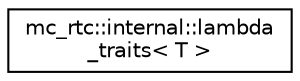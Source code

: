 digraph "Graphical Class Hierarchy"
{
 // INTERACTIVE_SVG=YES
 // LATEX_PDF_SIZE
  edge [fontname="Helvetica",fontsize="10",labelfontname="Helvetica",labelfontsize="10"];
  node [fontname="Helvetica",fontsize="10",shape=record];
  rankdir="LR";
  Node0 [label="mc_rtc::internal::lambda\l_traits\< T \>",height=0.2,width=0.4,color="black", fillcolor="white", style="filled",URL="$structmc__rtc_1_1internal_1_1lambda__traits.html",tooltip=" "];
}
